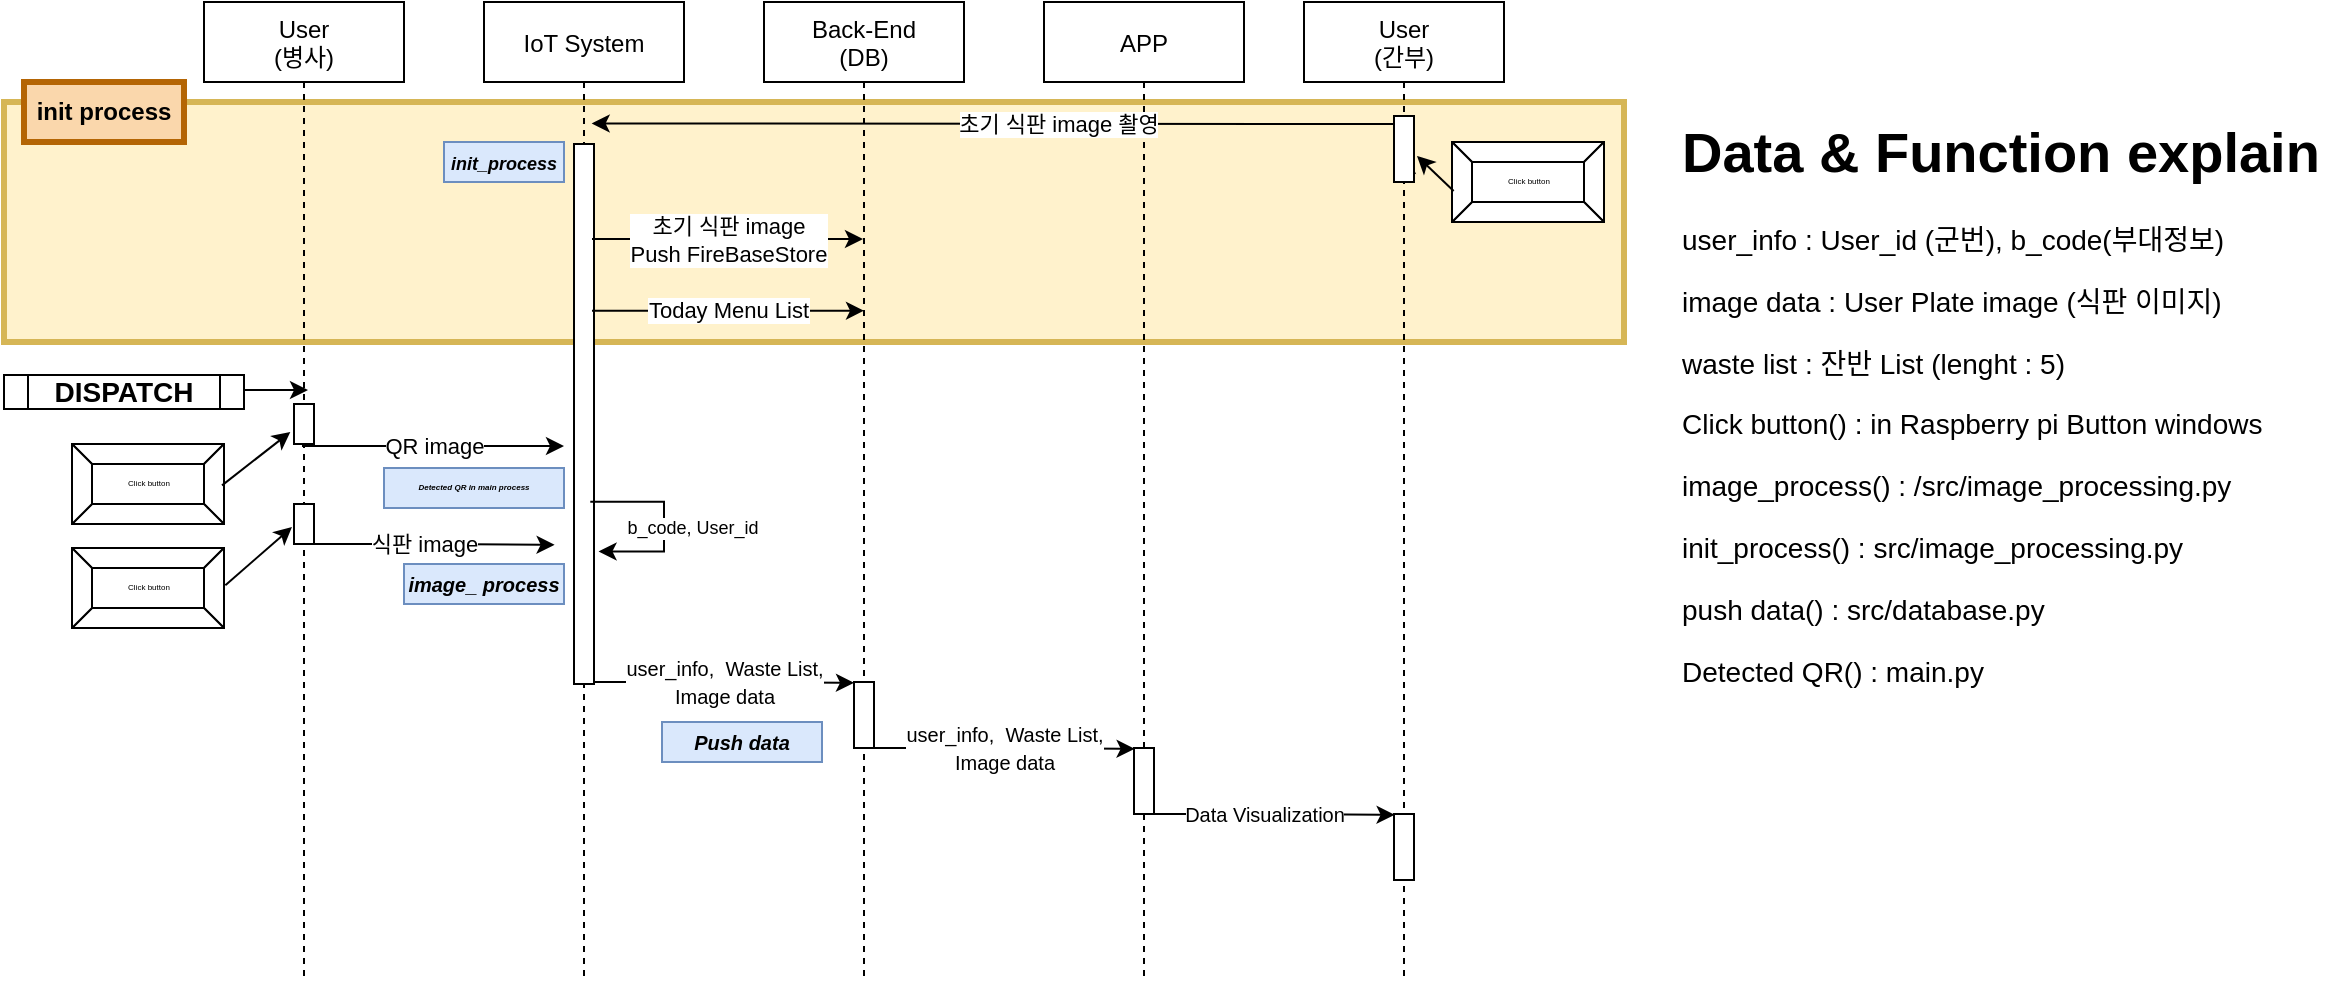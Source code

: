 <mxfile version="15.5.4" type="device"><diagram id="kgpKYQtTHZ0yAKxKKP6v" name="Page-1"><mxGraphModel dx="1311" dy="1120" grid="1" gridSize="10" guides="1" tooltips="1" connect="1" arrows="1" fold="1" page="1" pageScale="1" pageWidth="850" pageHeight="1100" math="0" shadow="0"><root><mxCell id="0"/><mxCell id="1" parent="0"/><mxCell id="XSP-F17sBTi_5p3VlLh3-23" value="" style="rounded=0;whiteSpace=wrap;html=1;fillColor=#fff2cc;strokeColor=#d6b656;strokeWidth=3;" parent="1" vertex="1"><mxGeometry x="16" y="130" width="810" height="120" as="geometry"/></mxCell><mxCell id="3nuBFxr9cyL0pnOWT2aG-1" value="User&#10;(병사)" style="shape=umlLifeline;perimeter=lifelinePerimeter;container=1;collapsible=0;recursiveResize=0;rounded=0;shadow=0;strokeWidth=1;" parent="1" vertex="1"><mxGeometry x="116" y="80" width="100" height="490" as="geometry"/></mxCell><mxCell id="3nuBFxr9cyL0pnOWT2aG-2" value="" style="points=[];perimeter=orthogonalPerimeter;rounded=0;shadow=0;strokeWidth=1;" parent="3nuBFxr9cyL0pnOWT2aG-1" vertex="1"><mxGeometry x="45" y="201" width="10" height="20" as="geometry"/></mxCell><mxCell id="XSP-F17sBTi_5p3VlLh3-32" value="" style="endArrow=classic;html=1;rounded=0;edgeStyle=orthogonalEdgeStyle;exitX=0.497;exitY=0.502;exitDx=0;exitDy=0;exitPerimeter=0;" parent="3nuBFxr9cyL0pnOWT2aG-1" edge="1"><mxGeometry relative="1" as="geometry"><mxPoint x="45.0" y="271" as="sourcePoint"/><mxPoint x="175.3" y="271.4" as="targetPoint"/><Array as="points"><mxPoint x="115.3" y="271.4"/><mxPoint x="183.3" y="271.4"/></Array></mxGeometry></mxCell><mxCell id="XSP-F17sBTi_5p3VlLh3-33" value="식판 image" style="edgeLabel;resizable=0;html=1;align=center;verticalAlign=middle;" parent="XSP-F17sBTi_5p3VlLh3-32" connectable="0" vertex="1"><mxGeometry relative="1" as="geometry"/></mxCell><mxCell id="XSP-F17sBTi_5p3VlLh3-35" value="" style="points=[];perimeter=orthogonalPerimeter;rounded=0;shadow=0;strokeWidth=1;" parent="3nuBFxr9cyL0pnOWT2aG-1" vertex="1"><mxGeometry x="45" y="251" width="10" height="20" as="geometry"/></mxCell><mxCell id="XSP-F17sBTi_5p3VlLh3-7" value="IoT System" style="shape=umlLifeline;perimeter=lifelinePerimeter;container=1;collapsible=0;recursiveResize=0;rounded=0;shadow=0;strokeWidth=1;" parent="1" vertex="1"><mxGeometry x="256" y="80" width="100" height="490" as="geometry"/></mxCell><mxCell id="XSP-F17sBTi_5p3VlLh3-8" value="" style="points=[];perimeter=orthogonalPerimeter;rounded=0;shadow=0;strokeWidth=1;" parent="XSP-F17sBTi_5p3VlLh3-7" vertex="1"><mxGeometry x="45" y="71" width="10" height="270" as="geometry"/></mxCell><mxCell id="XSP-F17sBTi_5p3VlLh3-37" value="&lt;font size=&quot;1&quot;&gt;&lt;b&gt;&lt;i&gt;image_ process&lt;/i&gt;&lt;/b&gt;&lt;/font&gt;" style="text;html=1;strokeColor=#6c8ebf;fillColor=#dae8fc;align=center;verticalAlign=middle;whiteSpace=wrap;rounded=0;" parent="XSP-F17sBTi_5p3VlLh3-7" vertex="1"><mxGeometry x="-40" y="281" width="80" height="20" as="geometry"/></mxCell><mxCell id="XSP-F17sBTi_5p3VlLh3-46" value="b_code, User_id" style="endArrow=classic;html=1;rounded=0;fontSize=9;edgeStyle=orthogonalEdgeStyle;exitX=0.814;exitY=0.963;exitDx=0;exitDy=0;exitPerimeter=0;entryX=1.228;entryY=0.074;entryDx=0;entryDy=0;entryPerimeter=0;" parent="XSP-F17sBTi_5p3VlLh3-7" edge="1"><mxGeometry x="0.059" y="14" width="50" height="50" relative="1" as="geometry"><mxPoint x="53.14" y="249.89" as="sourcePoint"/><mxPoint x="57.28" y="274.7" as="targetPoint"/><Array as="points"><mxPoint x="90" y="250"/><mxPoint x="90" y="275"/></Array><mxPoint as="offset"/></mxGeometry></mxCell><mxCell id="XSP-F17sBTi_5p3VlLh3-31" value="&lt;b style=&quot;font-size: 4px;&quot;&gt;&lt;i style=&quot;font-size: 4px;&quot;&gt;&lt;font style=&quot;font-size: 4px;&quot;&gt;Detected QR in main process&lt;/font&gt;&lt;/i&gt;&lt;/b&gt;" style="text;html=1;strokeColor=#6c8ebf;fillColor=#dae8fc;align=center;verticalAlign=middle;whiteSpace=wrap;rounded=0;fontSize=4;" parent="XSP-F17sBTi_5p3VlLh3-7" vertex="1"><mxGeometry x="-50" y="233" width="90" height="20" as="geometry"/></mxCell><mxCell id="XSP-F17sBTi_5p3VlLh3-9" value="APP" style="shape=umlLifeline;perimeter=lifelinePerimeter;container=1;collapsible=0;recursiveResize=0;rounded=0;shadow=0;strokeWidth=1;" parent="1" vertex="1"><mxGeometry x="536" y="80" width="100" height="490" as="geometry"/></mxCell><mxCell id="XSP-F17sBTi_5p3VlLh3-52" value="" style="points=[];perimeter=orthogonalPerimeter;rounded=0;shadow=0;strokeWidth=1;" parent="XSP-F17sBTi_5p3VlLh3-9" vertex="1"><mxGeometry x="45" y="373" width="10" height="33" as="geometry"/></mxCell><mxCell id="XSP-F17sBTi_5p3VlLh3-54" value="" style="endArrow=classic;html=1;rounded=0;edgeStyle=orthogonalEdgeStyle;exitX=0.497;exitY=0.502;exitDx=0;exitDy=0;exitPerimeter=0;" parent="XSP-F17sBTi_5p3VlLh3-9" edge="1"><mxGeometry relative="1" as="geometry"><mxPoint x="45" y="406.0" as="sourcePoint"/><mxPoint x="175.3" y="406.4" as="targetPoint"/><Array as="points"><mxPoint x="115.3" y="406.4"/><mxPoint x="183.3" y="406.4"/></Array></mxGeometry></mxCell><mxCell id="XSP-F17sBTi_5p3VlLh3-55" value="&lt;span style=&quot;font-size: 10px&quot;&gt;Data Visualization&lt;/span&gt;" style="edgeLabel;resizable=0;html=1;align=center;verticalAlign=middle;" parent="XSP-F17sBTi_5p3VlLh3-54" connectable="0" vertex="1"><mxGeometry relative="1" as="geometry"/></mxCell><mxCell id="XSP-F17sBTi_5p3VlLh3-11" value="Back-End&#10;(DB)" style="shape=umlLifeline;perimeter=lifelinePerimeter;container=1;collapsible=0;recursiveResize=0;rounded=0;shadow=0;strokeWidth=1;" parent="1" vertex="1"><mxGeometry x="396" y="80" width="100" height="490" as="geometry"/></mxCell><mxCell id="XSP-F17sBTi_5p3VlLh3-12" value="" style="points=[];perimeter=orthogonalPerimeter;rounded=0;shadow=0;strokeWidth=1;" parent="XSP-F17sBTi_5p3VlLh3-11" vertex="1"><mxGeometry x="45" y="340" width="10" height="33" as="geometry"/></mxCell><mxCell id="XSP-F17sBTi_5p3VlLh3-39" value="" style="endArrow=classic;html=1;rounded=0;edgeStyle=orthogonalEdgeStyle;exitX=0.497;exitY=0.502;exitDx=0;exitDy=0;exitPerimeter=0;" parent="XSP-F17sBTi_5p3VlLh3-11" edge="1"><mxGeometry relative="1" as="geometry"><mxPoint x="-85.3" y="340" as="sourcePoint"/><mxPoint x="45.0" y="340.4" as="targetPoint"/><Array as="points"><mxPoint x="-15" y="340.4"/><mxPoint x="53" y="340.4"/></Array></mxGeometry></mxCell><mxCell id="XSP-F17sBTi_5p3VlLh3-40" value="&lt;font style=&quot;font-size: 10px&quot;&gt;user_info,&amp;nbsp; Waste List, &lt;br&gt;Image data&lt;/font&gt;" style="edgeLabel;resizable=0;html=1;align=center;verticalAlign=middle;" parent="XSP-F17sBTi_5p3VlLh3-39" connectable="0" vertex="1"><mxGeometry relative="1" as="geometry"/></mxCell><mxCell id="XSP-F17sBTi_5p3VlLh3-48" value="" style="endArrow=classic;html=1;rounded=0;edgeStyle=orthogonalEdgeStyle;exitX=0.497;exitY=0.502;exitDx=0;exitDy=0;exitPerimeter=0;" parent="XSP-F17sBTi_5p3VlLh3-11" edge="1"><mxGeometry relative="1" as="geometry"><mxPoint x="55.0" y="373" as="sourcePoint"/><mxPoint x="185.3" y="373.4" as="targetPoint"/><Array as="points"><mxPoint x="125.3" y="373.4"/><mxPoint x="193.3" y="373.4"/></Array></mxGeometry></mxCell><mxCell id="XSP-F17sBTi_5p3VlLh3-49" value="&lt;span style=&quot;font-size: 10px&quot;&gt;user_info,&amp;nbsp; Waste List,&lt;/span&gt;&lt;br style=&quot;font-size: 10px&quot;&gt;&lt;span style=&quot;font-size: 10px&quot;&gt;Image data&lt;/span&gt;" style="edgeLabel;resizable=0;html=1;align=center;verticalAlign=middle;" parent="XSP-F17sBTi_5p3VlLh3-48" connectable="0" vertex="1"><mxGeometry relative="1" as="geometry"/></mxCell><mxCell id="3nuBFxr9cyL0pnOWT2aG-5" value="User&#10;(간부)" style="shape=umlLifeline;perimeter=lifelinePerimeter;container=1;collapsible=0;recursiveResize=0;rounded=0;shadow=0;strokeWidth=1;" parent="1" vertex="1"><mxGeometry x="666" y="80" width="100" height="490" as="geometry"/></mxCell><mxCell id="XSP-F17sBTi_5p3VlLh3-53" value="" style="points=[];perimeter=orthogonalPerimeter;rounded=0;shadow=0;strokeWidth=1;" parent="3nuBFxr9cyL0pnOWT2aG-5" vertex="1"><mxGeometry x="45" y="406" width="10" height="33" as="geometry"/></mxCell><mxCell id="XSP-F17sBTi_5p3VlLh3-17" value="" style="endArrow=classic;html=1;rounded=0;edgeStyle=orthogonalEdgeStyle;" parent="1" edge="1"><mxGeometry relative="1" as="geometry"><mxPoint x="165" y="302" as="sourcePoint"/><mxPoint x="296" y="302" as="targetPoint"/><Array as="points"><mxPoint x="165" y="302"/></Array></mxGeometry></mxCell><mxCell id="XSP-F17sBTi_5p3VlLh3-18" value="QR image" style="edgeLabel;resizable=0;html=1;align=center;verticalAlign=middle;" parent="XSP-F17sBTi_5p3VlLh3-17" connectable="0" vertex="1"><mxGeometry relative="1" as="geometry"/></mxCell><mxCell id="XSP-F17sBTi_5p3VlLh3-19" value="" style="endArrow=classic;html=1;rounded=0;edgeStyle=orthogonalEdgeStyle;entryX=0.883;entryY=-0.038;entryDx=0;entryDy=0;entryPerimeter=0;" parent="1" target="XSP-F17sBTi_5p3VlLh3-8" edge="1"><mxGeometry relative="1" as="geometry"><mxPoint x="660" y="141" as="sourcePoint"/><mxPoint x="516" y="380" as="targetPoint"/><Array as="points"><mxPoint x="718" y="141"/><mxPoint x="700" y="141"/></Array></mxGeometry></mxCell><mxCell id="XSP-F17sBTi_5p3VlLh3-20" value="초기 식판 image 촬영" style="edgeLabel;resizable=0;html=1;align=center;verticalAlign=middle;fillColor=#FFFFCC;" parent="XSP-F17sBTi_5p3VlLh3-19" connectable="0" vertex="1"><mxGeometry relative="1" as="geometry"/></mxCell><mxCell id="XSP-F17sBTi_5p3VlLh3-24" value="&lt;b&gt;init process&lt;/b&gt;" style="text;html=1;strokeColor=#b46504;fillColor=#fad7ac;align=center;verticalAlign=middle;whiteSpace=wrap;rounded=0;strokeWidth=3;" parent="1" vertex="1"><mxGeometry x="26" y="120" width="80" height="30" as="geometry"/></mxCell><mxCell id="XSP-F17sBTi_5p3VlLh3-27" value="&lt;font style=&quot;font-size: 9px&quot;&gt;&lt;b&gt;&lt;i&gt;init_process&lt;/i&gt;&lt;/b&gt;&lt;/font&gt;" style="text;html=1;strokeColor=#6c8ebf;fillColor=#dae8fc;align=center;verticalAlign=middle;whiteSpace=wrap;rounded=0;" parent="1" vertex="1"><mxGeometry x="236" y="150" width="60" height="20" as="geometry"/></mxCell><mxCell id="XSP-F17sBTi_5p3VlLh3-28" value="" style="endArrow=classic;html=1;rounded=0;fontSize=9;edgeStyle=orthogonalEdgeStyle;startArrow=none;" parent="1" edge="1" source="-bLNsuV22huOtxAjmKDC-19"><mxGeometry relative="1" as="geometry"><mxPoint x="86" y="274" as="sourcePoint"/><mxPoint x="168" y="274" as="targetPoint"/><Array as="points"><mxPoint x="86" y="274"/></Array></mxGeometry></mxCell><mxCell id="9IeRvQilDQEPXo9kENLv-2" value="초기 식판 image&lt;br&gt;Push FireBaseStore" style="endArrow=classic;html=1;rounded=0;exitX=0.9;exitY=0.176;exitDx=0;exitDy=0;exitPerimeter=0;" parent="1" source="XSP-F17sBTi_5p3VlLh3-8" target="XSP-F17sBTi_5p3VlLh3-11" edge="1"><mxGeometry width="50" height="50" relative="1" as="geometry"><mxPoint x="570" y="430" as="sourcePoint"/><mxPoint x="620" y="380" as="targetPoint"/></mxGeometry></mxCell><mxCell id="9IeRvQilDQEPXo9kENLv-4" value="Today Menu List" style="endArrow=classic;html=1;rounded=0;exitX=0.9;exitY=0.309;exitDx=0;exitDy=0;exitPerimeter=0;entryX=0.5;entryY=0.315;entryDx=0;entryDy=0;entryPerimeter=0;" parent="1" source="XSP-F17sBTi_5p3VlLh3-8" target="XSP-F17sBTi_5p3VlLh3-11" edge="1"><mxGeometry width="50" height="50" relative="1" as="geometry"><mxPoint x="320" y="204" as="sourcePoint"/><mxPoint x="455.5" y="204" as="targetPoint"/></mxGeometry></mxCell><mxCell id="-bLNsuV22huOtxAjmKDC-6" value="Click button" style="labelPosition=center;verticalLabelPosition=middle;align=center;html=1;shape=mxgraph.basic.button;dx=10;fontSize=4;" vertex="1" parent="1"><mxGeometry x="50" y="301" width="76" height="40" as="geometry"/></mxCell><mxCell id="-bLNsuV22huOtxAjmKDC-7" value="Click button" style="labelPosition=center;verticalLabelPosition=middle;align=center;html=1;shape=mxgraph.basic.button;dx=10;fontSize=4;" vertex="1" parent="1"><mxGeometry x="50" y="353" width="76" height="40" as="geometry"/></mxCell><mxCell id="-bLNsuV22huOtxAjmKDC-8" value="" style="endArrow=classic;html=1;rounded=0;fontSize=4;exitX=0.987;exitY=0.517;exitDx=0;exitDy=0;exitPerimeter=0;entryX=-0.183;entryY=0.7;entryDx=0;entryDy=0;entryPerimeter=0;" edge="1" parent="1" source="-bLNsuV22huOtxAjmKDC-6" target="3nuBFxr9cyL0pnOWT2aG-2"><mxGeometry width="50" height="50" relative="1" as="geometry"><mxPoint x="260" y="439" as="sourcePoint"/><mxPoint x="310" y="389" as="targetPoint"/></mxGeometry></mxCell><mxCell id="-bLNsuV22huOtxAjmKDC-9" value="" style="endArrow=classic;html=1;rounded=0;fontSize=4;exitX=1.009;exitY=0.467;exitDx=0;exitDy=0;exitPerimeter=0;entryX=-0.1;entryY=0.575;entryDx=0;entryDy=0;entryPerimeter=0;" edge="1" parent="1" source="-bLNsuV22huOtxAjmKDC-7" target="XSP-F17sBTi_5p3VlLh3-35"><mxGeometry width="50" height="50" relative="1" as="geometry"><mxPoint x="135.012" y="331.68" as="sourcePoint"/><mxPoint x="169.17" y="305" as="targetPoint"/></mxGeometry></mxCell><mxCell id="-bLNsuV22huOtxAjmKDC-12" value="Click button" style="labelPosition=center;verticalLabelPosition=middle;align=center;html=1;shape=mxgraph.basic.button;dx=10;fontSize=4;" vertex="1" parent="1"><mxGeometry x="740" y="150" width="76" height="40" as="geometry"/></mxCell><mxCell id="-bLNsuV22huOtxAjmKDC-13" value="" style="endArrow=classic;html=1;rounded=0;fontSize=4;entryX=0.515;entryY=0.157;entryDx=0;entryDy=0;entryPerimeter=0;startArrow=none;" edge="1" parent="1" source="-bLNsuV22huOtxAjmKDC-14" target="3nuBFxr9cyL0pnOWT2aG-5"><mxGeometry width="50" height="50" relative="1" as="geometry"><mxPoint x="740" y="190" as="sourcePoint"/><mxPoint x="170" y="339.5" as="targetPoint"/></mxGeometry></mxCell><mxCell id="-bLNsuV22huOtxAjmKDC-14" value="" style="points=[];perimeter=orthogonalPerimeter;rounded=0;shadow=0;strokeWidth=1;" vertex="1" parent="1"><mxGeometry x="711" y="137" width="10" height="33" as="geometry"/></mxCell><mxCell id="-bLNsuV22huOtxAjmKDC-17" value="" style="endArrow=classic;html=1;rounded=0;fontSize=4;exitX=0.011;exitY=0.613;exitDx=0;exitDy=0;exitPerimeter=0;entryX=1.15;entryY=0.606;entryDx=0;entryDy=0;entryPerimeter=0;" edge="1" parent="1" source="-bLNsuV22huOtxAjmKDC-12" target="-bLNsuV22huOtxAjmKDC-14"><mxGeometry width="50" height="50" relative="1" as="geometry"><mxPoint x="136.684" y="368.68" as="sourcePoint"/><mxPoint x="170" y="339.5" as="targetPoint"/></mxGeometry></mxCell><mxCell id="-bLNsuV22huOtxAjmKDC-19" value="&lt;b&gt;&lt;font style=&quot;font-size: 14px&quot;&gt;DISPATCH&lt;/font&gt;&lt;/b&gt;" style="shape=process;whiteSpace=wrap;html=1;backgroundOutline=1;fontSize=4;" vertex="1" parent="1"><mxGeometry x="16" y="266.5" width="120" height="17" as="geometry"/></mxCell><mxCell id="-bLNsuV22huOtxAjmKDC-24" value="&lt;h1&gt;Data &amp;amp; Function explain&lt;/h1&gt;&lt;p&gt;user_info : User_id (군번), b_code(부대정보)&lt;/p&gt;&lt;p&gt;image data : User Plate image (식판 이미지)&lt;/p&gt;&lt;p&gt;waste list : 잔반 List (lenght : 5)&lt;/p&gt;&lt;p&gt;Click button() : in Raspberry pi Button windows&lt;/p&gt;&lt;p&gt;image_process() : /src/image_processing.py&lt;/p&gt;&lt;p&gt;init_process() : src/image_processing.py&lt;/p&gt;&lt;p&gt;push data() : src/database.py&lt;/p&gt;&lt;p&gt;Detected QR() : main.py&lt;/p&gt;&lt;p&gt;&lt;br&gt;&lt;/p&gt;" style="text;html=1;strokeColor=none;fillColor=none;spacing=5;spacingTop=-20;whiteSpace=wrap;overflow=hidden;rounded=0;fontSize=14;" vertex="1" parent="1"><mxGeometry x="850" y="130" width="334" height="310" as="geometry"/></mxCell><mxCell id="-bLNsuV22huOtxAjmKDC-25" value="&lt;font size=&quot;1&quot;&gt;&lt;b&gt;&lt;i&gt;Push data&lt;/i&gt;&lt;/b&gt;&lt;/font&gt;" style="text;html=1;strokeColor=#6c8ebf;fillColor=#dae8fc;align=center;verticalAlign=middle;whiteSpace=wrap;rounded=0;" vertex="1" parent="1"><mxGeometry x="345" y="440" width="80" height="20" as="geometry"/></mxCell></root></mxGraphModel></diagram></mxfile>